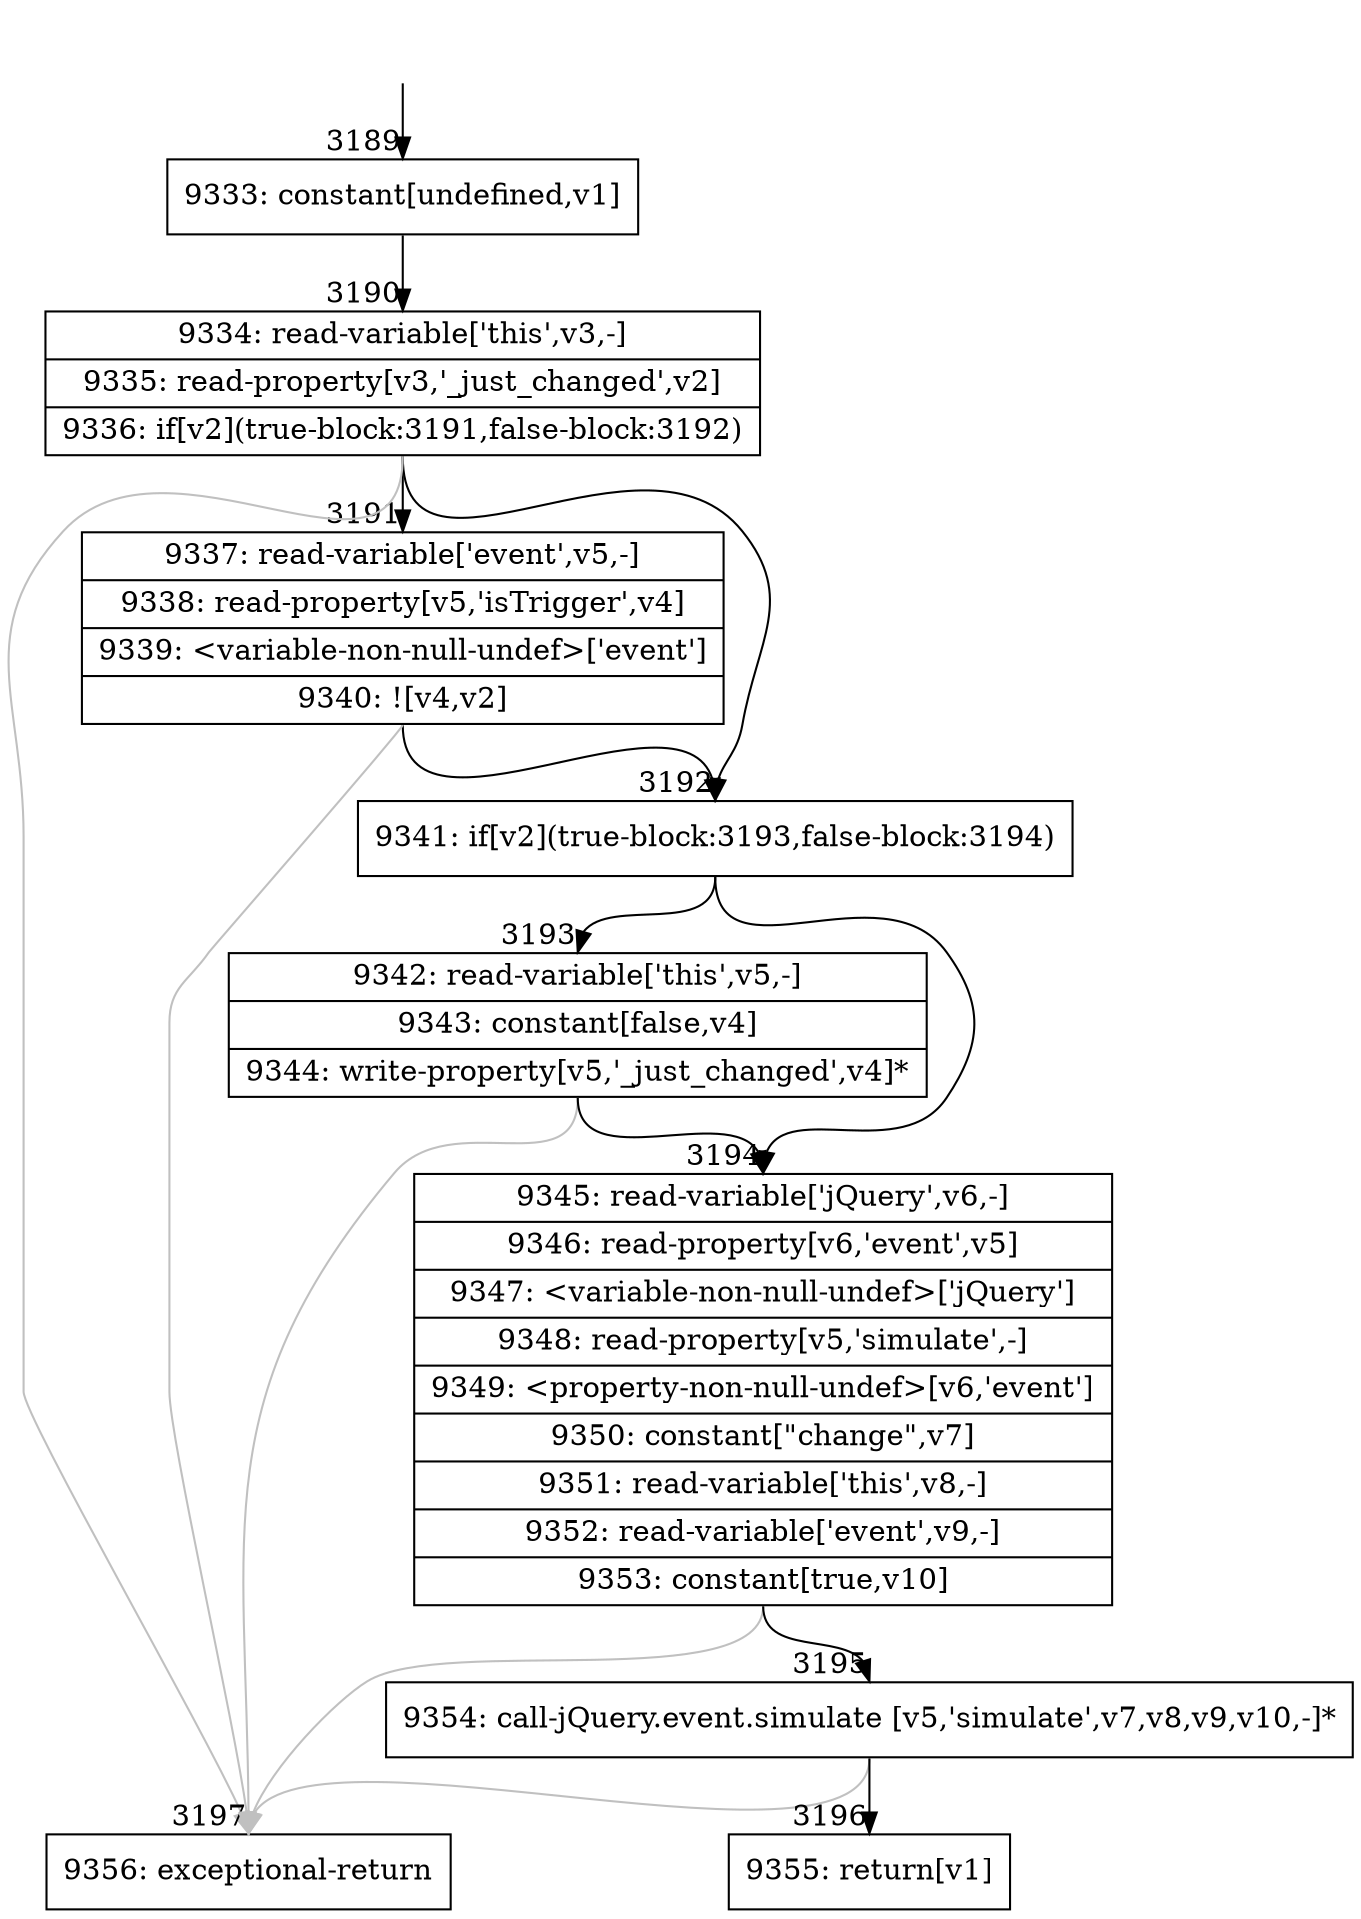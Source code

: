 digraph {
rankdir="TD"
BB_entry200[shape=none,label=""];
BB_entry200 -> BB3189 [tailport=s, headport=n, headlabel="    3189"]
BB3189 [shape=record label="{9333: constant[undefined,v1]}" ] 
BB3189 -> BB3190 [tailport=s, headport=n, headlabel="      3190"]
BB3190 [shape=record label="{9334: read-variable['this',v3,-]|9335: read-property[v3,'_just_changed',v2]|9336: if[v2](true-block:3191,false-block:3192)}" ] 
BB3190 -> BB3192 [tailport=s, headport=n, headlabel="      3192"]
BB3190 -> BB3191 [tailport=s, headport=n, headlabel="      3191"]
BB3190 -> BB3197 [tailport=s, headport=n, color=gray, headlabel="      3197"]
BB3191 [shape=record label="{9337: read-variable['event',v5,-]|9338: read-property[v5,'isTrigger',v4]|9339: \<variable-non-null-undef\>['event']|9340: ![v4,v2]}" ] 
BB3191 -> BB3192 [tailport=s, headport=n]
BB3191 -> BB3197 [tailport=s, headport=n, color=gray]
BB3192 [shape=record label="{9341: if[v2](true-block:3193,false-block:3194)}" ] 
BB3192 -> BB3193 [tailport=s, headport=n, headlabel="      3193"]
BB3192 -> BB3194 [tailport=s, headport=n, headlabel="      3194"]
BB3193 [shape=record label="{9342: read-variable['this',v5,-]|9343: constant[false,v4]|9344: write-property[v5,'_just_changed',v4]*}" ] 
BB3193 -> BB3194 [tailport=s, headport=n]
BB3193 -> BB3197 [tailport=s, headport=n, color=gray]
BB3194 [shape=record label="{9345: read-variable['jQuery',v6,-]|9346: read-property[v6,'event',v5]|9347: \<variable-non-null-undef\>['jQuery']|9348: read-property[v5,'simulate',-]|9349: \<property-non-null-undef\>[v6,'event']|9350: constant[\"change\",v7]|9351: read-variable['this',v8,-]|9352: read-variable['event',v9,-]|9353: constant[true,v10]}" ] 
BB3194 -> BB3195 [tailport=s, headport=n, headlabel="      3195"]
BB3194 -> BB3197 [tailport=s, headport=n, color=gray]
BB3195 [shape=record label="{9354: call-jQuery.event.simulate [v5,'simulate',v7,v8,v9,v10,-]*}" ] 
BB3195 -> BB3196 [tailport=s, headport=n, headlabel="      3196"]
BB3195 -> BB3197 [tailport=s, headport=n, color=gray]
BB3196 [shape=record label="{9355: return[v1]}" ] 
BB3197 [shape=record label="{9356: exceptional-return}" ] 
//#$~ 3508
}
